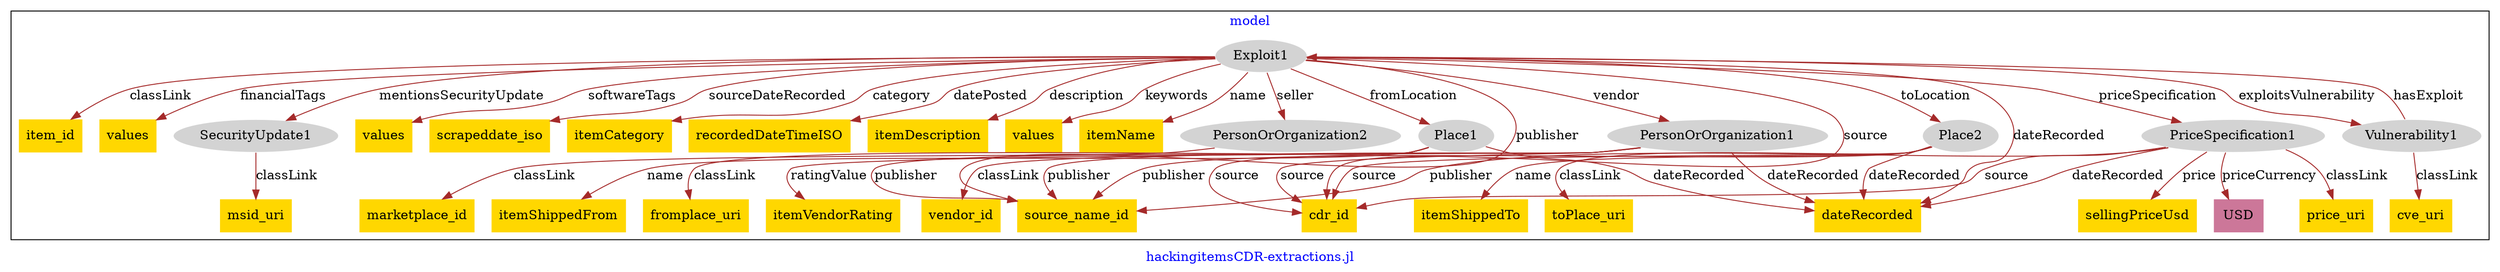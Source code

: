 digraph n0 {
fontcolor="blue"
remincross="true"
label="hackingitemsCDR-extractions.jl"
subgraph cluster {
label="model"
n2[style="filled",color="white",fillcolor="lightgray",label="Exploit1"];
n3[shape="plaintext",style="filled",fillcolor="gold",label="item_id"];
n4[shape="plaintext",style="filled",fillcolor="gold",label="values"];
n5[style="filled",color="white",fillcolor="lightgray",label="SecurityUpdate1"];
n6[shape="plaintext",style="filled",fillcolor="gold",label="values"];
n7[shape="plaintext",style="filled",fillcolor="gold",label="scrapeddate_iso"];
n8[shape="plaintext",style="filled",fillcolor="gold",label="itemCategory"];
n9[shape="plaintext",style="filled",fillcolor="gold",label="recordedDateTimeISO"];
n10[shape="plaintext",style="filled",fillcolor="gold",label="itemDescription"];
n11[shape="plaintext",style="filled",fillcolor="gold",label="values"];
n12[shape="plaintext",style="filled",fillcolor="gold",label="itemName"];
n13[style="filled",color="white",fillcolor="lightgray",label="PersonOrOrganization1"];
n14[shape="plaintext",style="filled",fillcolor="gold",label="vendor_id"];
n15[shape="plaintext",style="filled",fillcolor="gold",label="source_name_id"];
n16[shape="plaintext",style="filled",fillcolor="gold",label="itemVendorRating"];
n17[style="filled",color="white",fillcolor="lightgray",label="PersonOrOrganization2"];
n18[shape="plaintext",style="filled",fillcolor="gold",label="marketplace_id"];
n19[shape="plaintext",style="filled",fillcolor="gold",label="msid_uri"];
n20[style="filled",color="white",fillcolor="lightgray",label="Vulnerability1"];
n21[shape="plaintext",style="filled",fillcolor="gold",label="cve_uri"];
n22[style="filled",color="white",fillcolor="lightgray",label="Place1"];
n23[shape="plaintext",style="filled",fillcolor="gold",label="fromplace_uri"];
n24[shape="plaintext",style="filled",fillcolor="gold",label="itemShippedFrom"];
n25[style="filled",color="white",fillcolor="lightgray",label="Place2"];
n26[shape="plaintext",style="filled",fillcolor="gold",label="toPlace_uri"];
n27[shape="plaintext",style="filled",fillcolor="gold",label="itemShippedTo"];
n28[style="filled",color="white",fillcolor="lightgray",label="PriceSpecification1"];
n29[shape="plaintext",style="filled",fillcolor="gold",label="price_uri"];
n30[shape="plaintext",style="filled",fillcolor="gold",label="sellingPriceUsd"];
n31[shape="plaintext",style="filled",fillcolor="#CC7799",label="USD"];
n32[shape="plaintext",style="filled",fillcolor="gold",label="cdr_id"];
n33[shape="plaintext",style="filled",fillcolor="gold",label="dateRecorded"];
}
n2 -> n3[color="brown",fontcolor="black",label="classLink"]
n2 -> n4[color="brown",fontcolor="black",label="financialTags"]
n2 -> n5[color="brown",fontcolor="black",label="mentionsSecurityUpdate"]
n2 -> n6[color="brown",fontcolor="black",label="softwareTags"]
n2 -> n7[color="brown",fontcolor="black",label="sourceDateRecorded"]
n2 -> n8[color="brown",fontcolor="black",label="category"]
n2 -> n9[color="brown",fontcolor="black",label="datePosted"]
n2 -> n10[color="brown",fontcolor="black",label="description"]
n2 -> n11[color="brown",fontcolor="black",label="keywords"]
n2 -> n12[color="brown",fontcolor="black",label="name"]
n13 -> n14[color="brown",fontcolor="black",label="classLink"]
n13 -> n15[color="brown",fontcolor="black",label="publisher"]
n13 -> n16[color="brown",fontcolor="black",label="ratingValue"]
n17 -> n18[color="brown",fontcolor="black",label="classLink"]
n5 -> n19[color="brown",fontcolor="black",label="classLink"]
n20 -> n21[color="brown",fontcolor="black",label="classLink"]
n22 -> n23[color="brown",fontcolor="black",label="classLink"]
n22 -> n24[color="brown",fontcolor="black",label="name"]
n22 -> n15[color="brown",fontcolor="black",label="publisher"]
n25 -> n26[color="brown",fontcolor="black",label="classLink"]
n25 -> n27[color="brown",fontcolor="black",label="name"]
n25 -> n15[color="brown",fontcolor="black",label="publisher"]
n28 -> n29[color="brown",fontcolor="black",label="classLink"]
n28 -> n30[color="brown",fontcolor="black",label="price"]
n28 -> n31[color="brown",fontcolor="black",label="priceCurrency"]
n28 -> n15[color="brown",fontcolor="black",label="publisher"]
n2 -> n28[color="brown",fontcolor="black",label="priceSpecification"]
n2 -> n25[color="brown",fontcolor="black",label="toLocation"]
n13 -> n32[color="brown",fontcolor="black",label="source"]
n13 -> n33[color="brown",fontcolor="black",label="dateRecorded"]
n2 -> n32[color="brown",fontcolor="black",label="source"]
n22 -> n32[color="brown",fontcolor="black",label="source"]
n2 -> n22[color="brown",fontcolor="black",label="fromLocation"]
n25 -> n32[color="brown",fontcolor="black",label="source"]
n20 -> n2[color="brown",fontcolor="black",label="hasExploit"]
n2 -> n20[color="brown",fontcolor="black",label="exploitsVulnerability"]
n2 -> n17[color="brown",fontcolor="black",label="seller"]
n22 -> n33[color="brown",fontcolor="black",label="dateRecorded"]
n28 -> n33[color="brown",fontcolor="black",label="dateRecorded"]
n28 -> n32[color="brown",fontcolor="black",label="source"]
n2 -> n13[color="brown",fontcolor="black",label="vendor"]
n2 -> n15[color="brown",fontcolor="black",label="publisher"]
n25 -> n33[color="brown",fontcolor="black",label="dateRecorded"]
n2 -> n33[color="brown",fontcolor="black",label="dateRecorded"]
}
